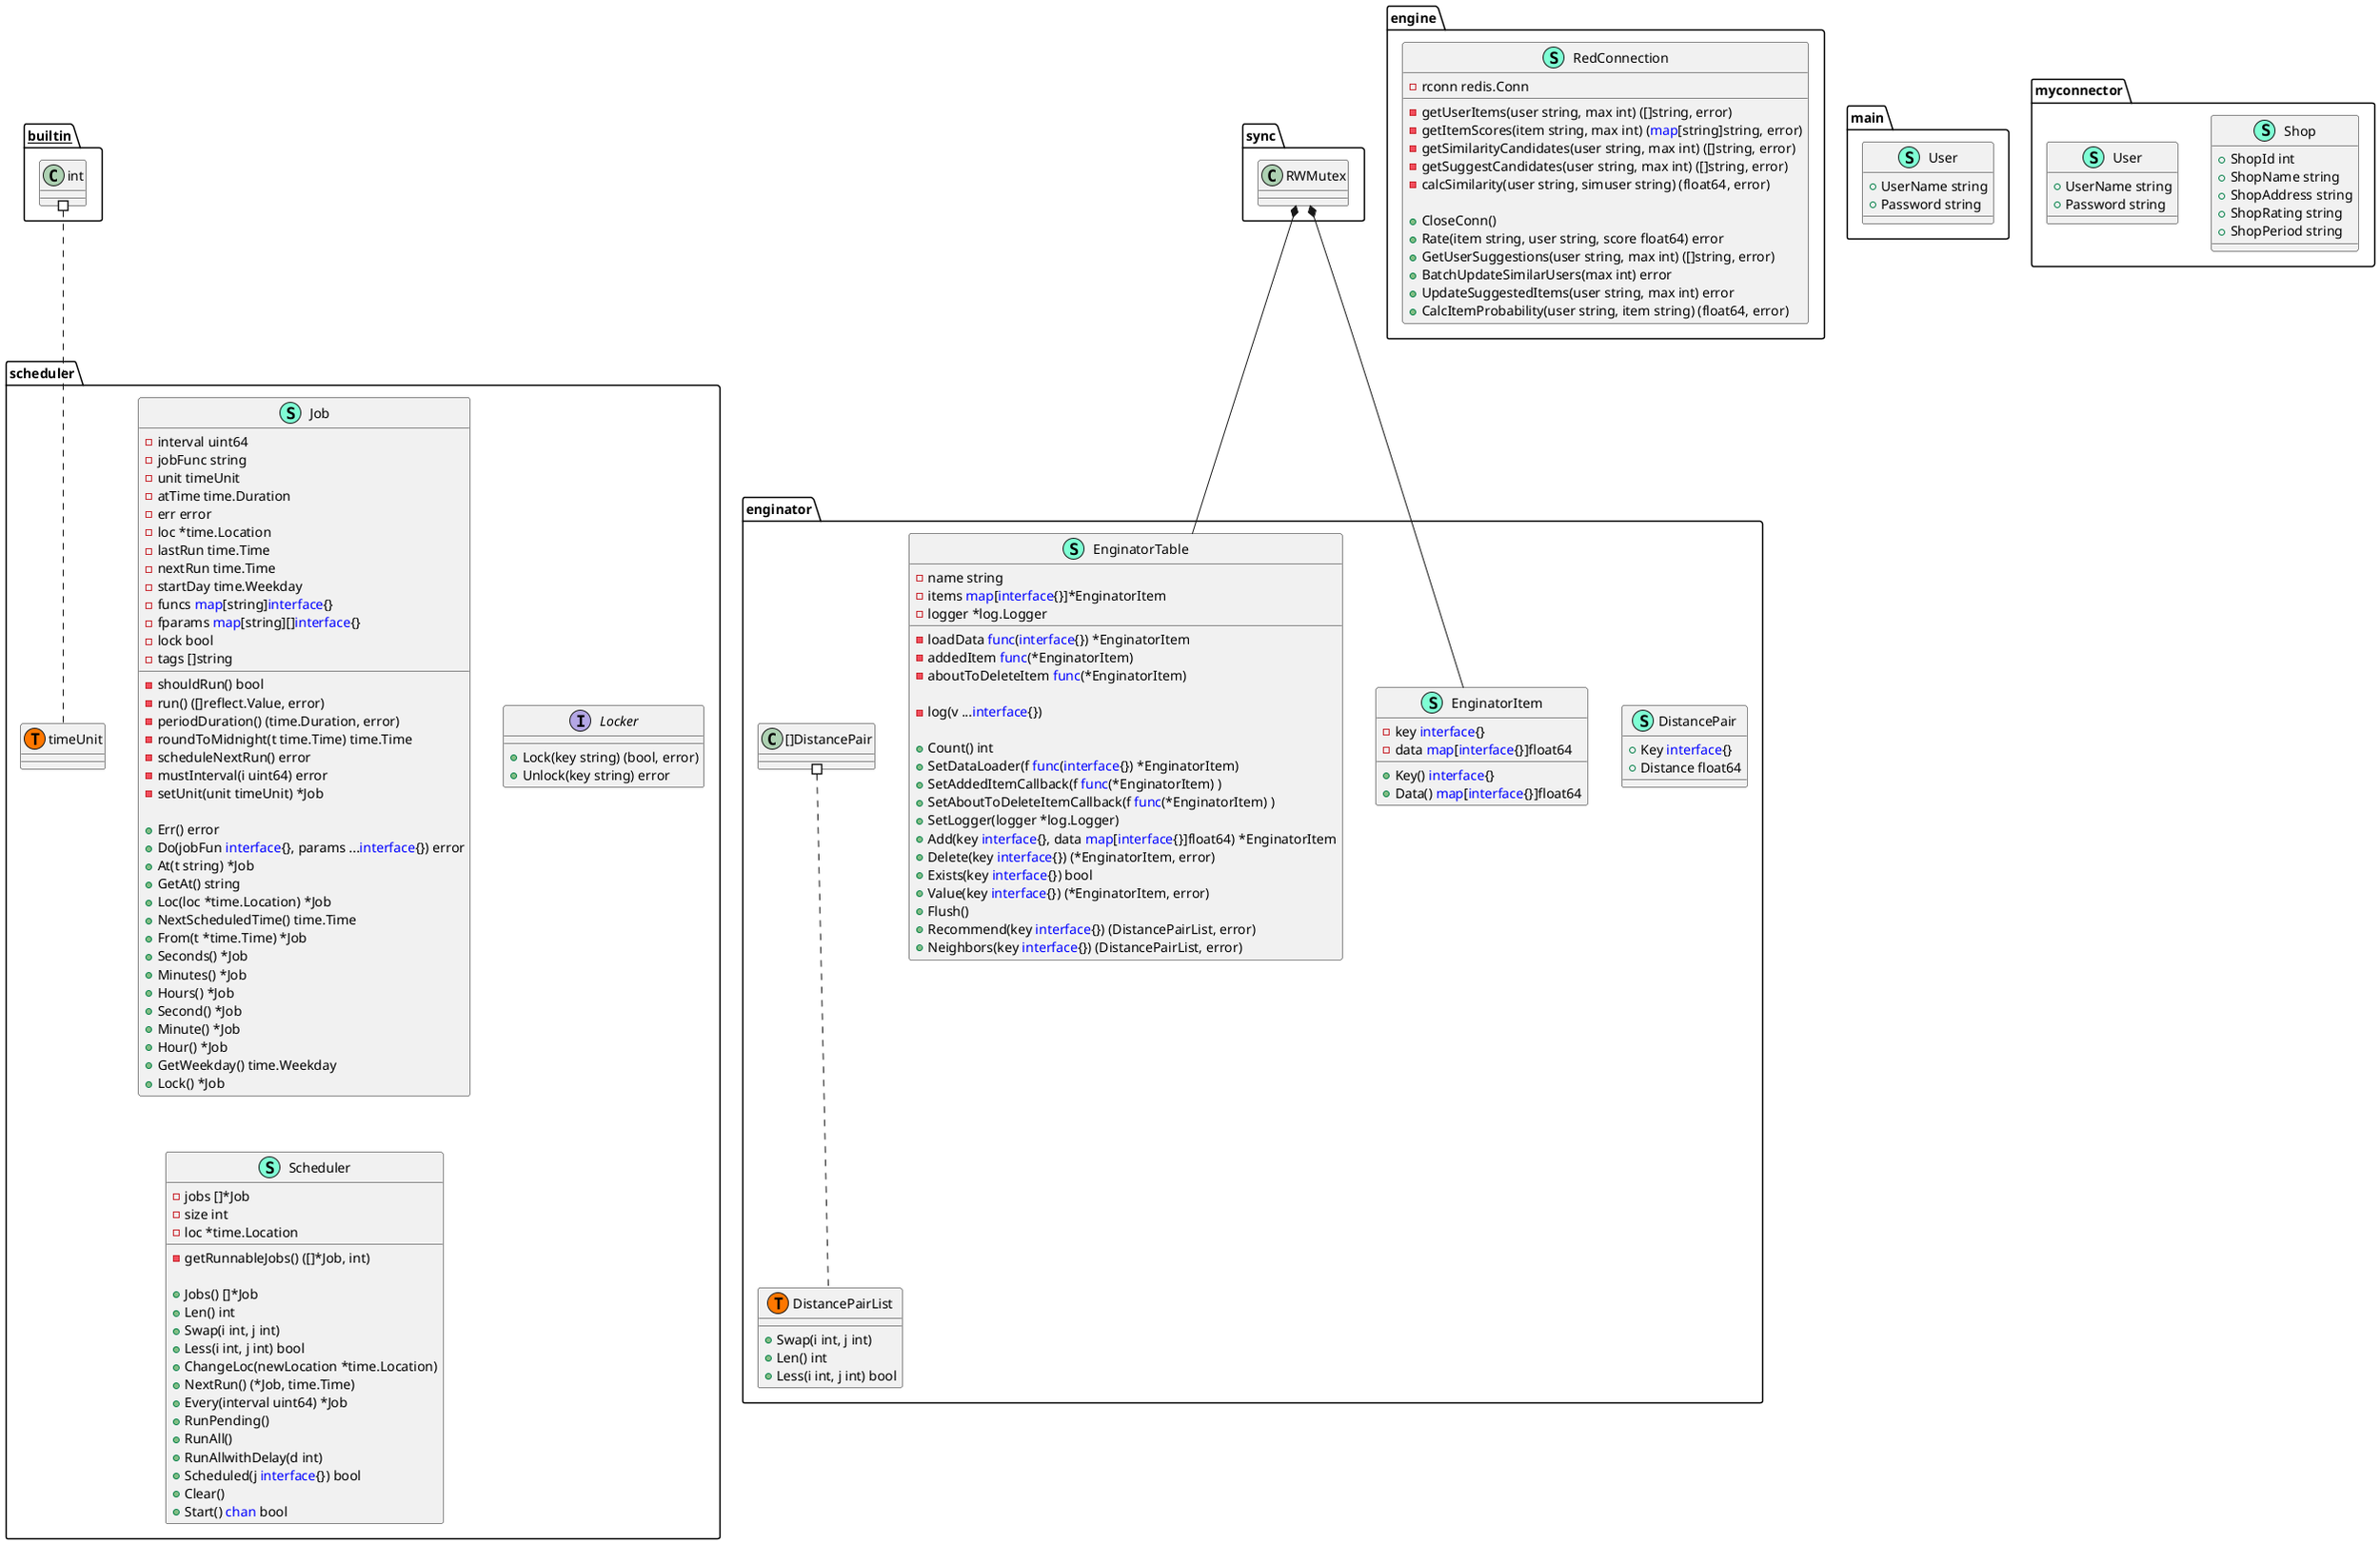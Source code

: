 @startuml
namespace enginator {
    class DistancePair << (S,Aquamarine) >> {
        + Key <font color=blue>interface</font>{}
        + Distance float64

    }
    class DistancePairList << (S,Aquamarine) >> {
        + Swap(i int, j int) 
        + Len() int
        + Less(i int, j int) bool

    }
    class EnginatorItem << (S,Aquamarine) >> {
        - key <font color=blue>interface</font>{}
        - data <font color=blue>map</font>[<font color=blue>interface</font>{}]float64

        + Key() <font color=blue>interface</font>{}
        + Data() <font color=blue>map</font>[<font color=blue>interface</font>{}]float64

    }
    class EnginatorTable << (S,Aquamarine) >> {
        - name string
        - items <font color=blue>map</font>[<font color=blue>interface</font>{}]*EnginatorItem
        - logger *log.Logger
        - loadData <font color=blue>func</font>(<font color=blue>interface</font>{}) *EnginatorItem
        - addedItem <font color=blue>func</font>(*EnginatorItem) 
        - aboutToDeleteItem <font color=blue>func</font>(*EnginatorItem) 

        - log(v ...<font color=blue>interface</font>{}) 

        + Count() int
        + SetDataLoader(f <font color=blue>func</font>(<font color=blue>interface</font>{}) *EnginatorItem) 
        + SetAddedItemCallback(f <font color=blue>func</font>(*EnginatorItem) ) 
        + SetAboutToDeleteItemCallback(f <font color=blue>func</font>(*EnginatorItem) ) 
        + SetLogger(logger *log.Logger) 
        + Add(key <font color=blue>interface</font>{}, data <font color=blue>map</font>[<font color=blue>interface</font>{}]float64) *EnginatorItem
        + Delete(key <font color=blue>interface</font>{}) (*EnginatorItem, error)
        + Exists(key <font color=blue>interface</font>{}) bool
        + Value(key <font color=blue>interface</font>{}) (*EnginatorItem, error)
        + Flush() 
        + Recommend(key <font color=blue>interface</font>{}) (DistancePairList, error)
        + Neighbors(key <font color=blue>interface</font>{}) (DistancePairList, error)

    }
    class enginator.DistancePairList << (T, #FF7700) >>  {
    }
}
"sync.RWMutex" *-- "enginator.EnginatorItem"
"sync.RWMutex" *-- "enginator.EnginatorTable"


namespace engine {
    class RedConnection << (S,Aquamarine) >> {
        - rconn redis.Conn

        - getUserItems(user string, max int) ([]string, error)
        - getItemScores(item string, max int) (<font color=blue>map</font>[string]string, error)
        - getSimilarityCandidates(user string, max int) ([]string, error)
        - getSuggestCandidates(user string, max int) ([]string, error)
        - calcSimilarity(user string, simuser string) (float64, error)

        + CloseConn() 
        + Rate(item string, user string, score float64) error
        + GetUserSuggestions(user string, max int) ([]string, error)
        + BatchUpdateSimilarUsers(max int) error
        + UpdateSuggestedItems(user string, max int) error
        + CalcItemProbability(user string, item string) (float64, error)

    }
}


namespace main {
    class User << (S,Aquamarine) >> {
        + UserName string
        + Password string

    }
}


namespace myconnector {
    class Shop << (S,Aquamarine) >> {
        + ShopId int
        + ShopName string
        + ShopAddress string
        + ShopRating string
        + ShopPeriod string

    }
    class User << (S,Aquamarine) >> {
        + UserName string
        + Password string

    }
}


namespace scheduler {
    class Job << (S,Aquamarine) >> {
        - interval uint64
        - jobFunc string
        - unit timeUnit
        - atTime time.Duration
        - err error
        - loc *time.Location
        - lastRun time.Time
        - nextRun time.Time
        - startDay time.Weekday
        - funcs <font color=blue>map</font>[string]<font color=blue>interface</font>{}
        - fparams <font color=blue>map</font>[string][]<font color=blue>interface</font>{}
        - lock bool
        - tags []string

        - shouldRun() bool
        - run() ([]reflect.Value, error)
        - periodDuration() (time.Duration, error)
        - roundToMidnight(t time.Time) time.Time
        - scheduleNextRun() error
        - mustInterval(i uint64) error
        - setUnit(unit timeUnit) *Job

        + Err() error
        + Do(jobFun <font color=blue>interface</font>{}, params ...<font color=blue>interface</font>{}) error
        + At(t string) *Job
        + GetAt() string
        + Loc(loc *time.Location) *Job
        + NextScheduledTime() time.Time
        + From(t *time.Time) *Job
        + Seconds() *Job
        + Minutes() *Job
        + Hours() *Job
        + Second() *Job
        + Minute() *Job
        + Hour() *Job
        + GetWeekday() time.Weekday
        + Lock() *Job

    }
    interface Locker  {
        + Lock(key string) (bool, error)
        + Unlock(key string) error

    }
    class Scheduler << (S,Aquamarine) >> {
        - jobs []*Job
        - size int
        - loc *time.Location

        - getRunnableJobs() ([]*Job, int)

        + Jobs() []*Job
        + Len() int
        + Swap(i int, j int) 
        + Less(i int, j int) bool
        + ChangeLoc(newLocation *time.Location) 
        + NextRun() (*Job, time.Time)
        + Every(interval uint64) *Job
        + RunPending() 
        + RunAll() 
        + RunAllwithDelay(d int) 
        + Scheduled(j <font color=blue>interface</font>{}) bool
        + Clear() 
        + Start() <font color=blue>chan</font> bool

    }
    class scheduler.timeUnit << (T, #FF7700) >>  {
    }
}


"__builtin__.int" #.. "scheduler.timeUnit"
"enginator.[]DistancePair" #.. "enginator.DistancePairList"
@enduml

